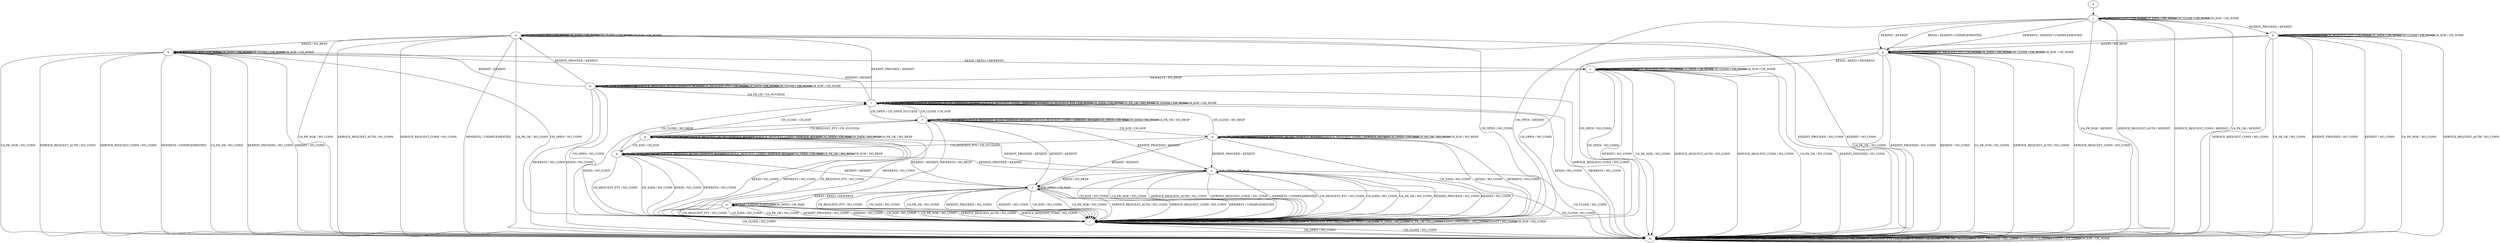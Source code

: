 digraph "" {
	graph ["Incoming time"=0.10616183280944824,
		"Outgoing time"=0.198408842086792,
		Output="{'States': 18, 'Transitions': 222, 'Filename': '../results/ssh/DropBear-DropBear-cvc4-5.dot'}",
		Reference="{'States': 18, 'Transitions': 222, 'Filename': '../subjects/ssh/DropBear.dot'}",
		Solver=cvc4,
		Updated="{'States': 18, 'Transitions': 222, 'Filename': '../subjects/ssh/DropBear.dot'}",
		"f-measure"=1.0,
		precision=1.0,
		recall=1.0
	];
	a -> a	[key=0,
		label="CH_REQUEST_PTY / CH_NONE"];
	a -> a	[key=1,
		label="CH_DATA / CH_NONE"];
	a -> a	[key=2,
		label="CH_CLOSE / CH_NONE"];
	a -> a	[key=3,
		label="CH_EOF / CH_NONE"];
	a -> i	[key=0,
		label="CH_OPEN / NO_CONN"];
	a -> k	[key=0,
		label="KEX30 / NO_RESP"];
	a -> m	[key=0,
		label="UA_PK_NOK / NO_CONN"];
	a -> m	[key=1,
		label="SERVICE_REQUEST_AUTH / NO_CONN"];
	a -> m	[key=2,
		label="SERVICE_REQUEST_CONN / NO_CONN"];
	a -> m	[key=3,
		label="NEWKEYS / UNIMPLEMENTED"];
	a -> m	[key=4,
		label="UA_PK_OK / NO_CONN"];
	a -> m	[key=5,
		label="KEXINIT_PROCEED / NO_CONN"];
	a -> m	[key=6,
		label="KEXINIT / NO_CONN"];
	b -> a	[key=0,
		label="KEXINIT_PROCEED / KEXINIT"];
	b -> b	[key=0,
		label="UA_PK_NOK / UA_FAILURE"];
	b -> b	[key=1,
		label="SERVICE_REQUEST_AUTH / SERVICE_ACCEPT"];
	b -> b	[key=2,
		label="CH_REQUEST_PTY / CH_NONE"];
	b -> b	[key=3,
		label="CH_DATA / CH_NONE"];
	b -> b	[key=4,
		label="CH_CLOSE / CH_NONE"];
	b -> b	[key=5,
		label="CH_EOF / CH_NONE"];
	b -> i	[key=0,
		label="CH_OPEN / NO_CONN"];
	b -> k	[key=0,
		label="KEXINIT / KEXINIT"];
	b -> l	[key=0,
		label="UA_PK_OK / UA_SUCCESS"];
	b -> m	[key=0,
		label="KEX30 / NO_CONN"];
	b -> m	[key=1,
		label="SERVICE_REQUEST_CONN / NO_CONN"];
	b -> m	[key=2,
		label="NEWKEYS / NO_CONN"];
	c -> b	[key=0,
		label="NEWKEYS / NO_RESP"];
	c -> c	[key=0,
		label="KEX30 / UNIMPLEMENTED"];
	c -> c	[key=1,
		label="CH_REQUEST_PTY / CH_NONE"];
	c -> c	[key=2,
		label="CH_DATA / CH_NONE"];
	c -> c	[key=3,
		label="CH_CLOSE / CH_NONE"];
	c -> c	[key=4,
		label="CH_EOF / CH_NONE"];
	c -> i	[key=0,
		label="CH_OPEN / NO_CONN"];
	c -> m	[key=0,
		label="UA_PK_NOK / NO_CONN"];
	c -> m	[key=1,
		label="SERVICE_REQUEST_AUTH / NO_CONN"];
	c -> m	[key=2,
		label="SERVICE_REQUEST_CONN / NO_CONN"];
	c -> m	[key=3,
		label="UA_PK_OK / NO_CONN"];
	c -> m	[key=4,
		label="KEXINIT_PROCEED / NO_CONN"];
	c -> m	[key=5,
		label="KEXINIT / NO_CONN"];
	d -> d	[key=0,
		label="UA_PK_NOK / NO_RESP"];
	d -> d	[key=1,
		label="SERVICE_REQUEST_AUTH / SERVICE_ACCEPT"];
	d -> d	[key=2,
		label="SERVICE_REQUEST_CONN / SERVICE_ACCEPT"];
	d -> d	[key=3,
		label="CH_OPEN / CH_MAX"];
	d -> d	[key=4,
		label="UA_PK_OK / NO_RESP"];
	d -> d	[key=5,
		label="CH_EOF / NO_RESP"];
	d -> i	[key=0,
		label="KEX30 / NO_CONN"];
	d -> i	[key=1,
		label="NEWKEYS / NO_CONN"];
	d -> i	[key=2,
		label="CH_DATA / NO_CONN"];
	d -> l	[key=0,
		label="CH_CLOSE / NO_RESP"];
	d -> o	[key=0,
		label="KEXINIT_PROCEED / KEXINIT"];
	d -> q	[key=0,
		label="CH_REQUEST_PTY / CH_SUCCESS"];
	d -> r	[key=0,
		label="KEXINIT / KEXINIT"];
	e -> j	[key=0];
	f -> d	[key=0,
		label="CH_EOF / CH_EOF"];
	f -> f	[key=0,
		label="UA_PK_NOK / NO_RESP"];
	f -> f	[key=1,
		label="SERVICE_REQUEST_AUTH / SERVICE_ACCEPT"];
	f -> f	[key=2,
		label="SERVICE_REQUEST_CONN / SERVICE_ACCEPT"];
	f -> f	[key=3,
		label="CH_OPEN / CH_MAX"];
	f -> f	[key=4,
		label="CH_DATA / NO_RESP"];
	f -> f	[key=5,
		label="UA_PK_OK / NO_RESP"];
	f -> g	[key=0,
		label="CH_REQUEST_PTY / CH_SUCCESS"];
	f -> i	[key=0,
		label="KEX30 / NO_CONN"];
	f -> i	[key=1,
		label="NEWKEYS / NO_CONN"];
	f -> l	[key=0,
		label="CH_CLOSE / CH_EOF"];
	f -> o	[key=0,
		label="KEXINIT_PROCEED / KEXINIT"];
	f -> r	[key=0,
		label="KEXINIT / KEXINIT"];
	g -> g	[key=0,
		label="UA_PK_NOK / NO_RESP"];
	g -> g	[key=1,
		label="SERVICE_REQUEST_AUTH / SERVICE_ACCEPT"];
	g -> g	[key=2,
		label="SERVICE_REQUEST_CONN / SERVICE_ACCEPT"];
	g -> g	[key=3,
		label="CH_OPEN / CH_MAX"];
	g -> g	[key=4,
		label="CH_DATA / NO_RESP"];
	g -> g	[key=5,
		label="UA_PK_OK / NO_RESP"];
	g -> i	[key=0,
		label="KEX30 / NO_CONN"];
	g -> i	[key=1,
		label="NEWKEYS / NO_CONN"];
	g -> i	[key=2,
		label="CH_REQUEST_PTY / NO_CONN"];
	g -> l	[key=0,
		label="CH_CLOSE / CH_EOF"];
	g -> o	[key=0,
		label="KEXINIT_PROCEED / KEXINIT"];
	g -> q	[key=0,
		label="CH_EOF / CH_EOF"];
	g -> r	[key=0,
		label="KEXINIT / KEXINIT"];
	h -> h	[key=0,
		label="NEWKEYS / UNIMPLEMENTED"];
	h -> h	[key=1,
		label="CH_REQUEST_PTY / CH_NONE"];
	h -> h	[key=2,
		label="CH_DATA / CH_NONE"];
	h -> h	[key=3,
		label="CH_CLOSE / CH_NONE"];
	h -> h	[key=4,
		label="CH_EOF / CH_NONE"];
	h -> i	[key=0,
		label="CH_OPEN / NO_CONN"];
	h -> m	[key=0,
		label="UA_PK_NOK / NO_CONN"];
	h -> m	[key=1,
		label="SERVICE_REQUEST_AUTH / NO_CONN"];
	h -> m	[key=2,
		label="SERVICE_REQUEST_CONN / NO_CONN"];
	h -> m	[key=3,
		label="UA_PK_OK / NO_CONN"];
	h -> m	[key=4,
		label="KEXINIT_PROCEED / NO_CONN"];
	h -> m	[key=5,
		label="KEXINIT / NO_CONN"];
	h -> p	[key=0,
		label="KEX30 / NO_RESP"];
	i -> i	[key=0,
		label="UA_PK_NOK / NO_CONN"];
	i -> i	[key=1,
		label="KEX30 / NO_CONN"];
	i -> i	[key=2,
		label="SERVICE_REQUEST_AUTH / NO_CONN"];
	i -> i	[key=3,
		label="SERVICE_REQUEST_CONN / NO_CONN"];
	i -> i	[key=4,
		label="NEWKEYS / NO_CONN"];
	i -> i	[key=5,
		label="CH_REQUEST_PTY / NO_CONN"];
	i -> i	[key=6,
		label="CH_OPEN / CH_MAX"];
	i -> i	[key=7,
		label="CH_DATA / NO_CONN"];
	i -> i	[key=8,
		label="UA_PK_OK / NO_CONN"];
	i -> i	[key=9,
		label="KEXINIT_PROCEED / NO_CONN"];
	i -> i	[key=10,
		label="KEXINIT / NO_CONN"];
	i -> i	[key=11,
		label="CH_EOF / NO_CONN"];
	i -> m	[key=0,
		label="CH_CLOSE / NO_CONN"];
	j -> h	[key=0,
		label="KEXINIT_PROCEED / KEXINIT"];
	j -> i	[key=0,
		label="CH_OPEN / KEXINIT"];
	j -> j	[key=0,
		label="CH_REQUEST_PTY / CH_NONE"];
	j -> j	[key=1,
		label="CH_DATA / CH_NONE"];
	j -> j	[key=2,
		label="CH_CLOSE / CH_NONE"];
	j -> j	[key=3,
		label="CH_EOF / CH_NONE"];
	j -> m	[key=0,
		label="UA_PK_NOK / KEXINIT"];
	j -> m	[key=1,
		label="SERVICE_REQUEST_AUTH / KEXINIT"];
	j -> m	[key=2,
		label="SERVICE_REQUEST_CONN / KEXINIT"];
	j -> m	[key=3,
		label="UA_PK_OK / KEXINIT"];
	j -> p	[key=0,
		label="KEX30 / KEXINIT+UNIMPLEMENTED"];
	j -> p	[key=1,
		label="NEWKEYS / KEXINIT+UNIMPLEMENTED"];
	j -> p	[key=2,
		label="KEXINIT / KEXINIT"];
	k -> c	[key=0,
		label="KEX30 / KEX31+NEWKEYS"];
	k -> i	[key=0,
		label="CH_OPEN / NO_CONN"];
	k -> k	[key=0,
		label="CH_REQUEST_PTY / CH_NONE"];
	k -> k	[key=1,
		label="CH_DATA / CH_NONE"];
	k -> k	[key=2,
		label="CH_CLOSE / CH_NONE"];
	k -> k	[key=3,
		label="CH_EOF / CH_NONE"];
	k -> m	[key=0,
		label="UA_PK_NOK / NO_CONN"];
	k -> m	[key=1,
		label="SERVICE_REQUEST_AUTH / NO_CONN"];
	k -> m	[key=2,
		label="SERVICE_REQUEST_CONN / NO_CONN"];
	k -> m	[key=3,
		label="NEWKEYS / UNIMPLEMENTED"];
	k -> m	[key=4,
		label="UA_PK_OK / NO_CONN"];
	k -> m	[key=5,
		label="KEXINIT_PROCEED / NO_CONN"];
	k -> m	[key=6,
		label="KEXINIT / NO_CONN"];
	l -> a	[key=0,
		label="KEXINIT_PROCEED / KEXINIT"];
	l -> f	[key=0,
		label="CH_OPEN / CH_OPEN_SUCCESS"];
	l -> k	[key=0,
		label="KEXINIT / KEXINIT"];
	l -> l	[key=0,
		label="UA_PK_NOK / NO_RESP"];
	l -> l	[key=1,
		label="SERVICE_REQUEST_AUTH / SERVICE_ACCEPT"];
	l -> l	[key=2,
		label="SERVICE_REQUEST_CONN / SERVICE_ACCEPT"];
	l -> l	[key=3,
		label="CH_REQUEST_PTY / CH_NONE"];
	l -> l	[key=4,
		label="CH_DATA / CH_NONE"];
	l -> l	[key=5,
		label="UA_PK_OK / NO_RESP"];
	l -> l	[key=6,
		label="CH_CLOSE / CH_NONE"];
	l -> l	[key=7,
		label="CH_EOF / CH_NONE"];
	l -> m	[key=0,
		label="KEX30 / NO_CONN"];
	l -> m	[key=1,
		label="NEWKEYS / NO_CONN"];
	m -> i	[key=0,
		label="CH_OPEN / NO_CONN"];
	m -> m	[key=0,
		label="UA_PK_NOK / NO_CONN"];
	m -> m	[key=1,
		label="KEX30 / NO_CONN"];
	m -> m	[key=2,
		label="SERVICE_REQUEST_AUTH / NO_CONN"];
	m -> m	[key=3,
		label="SERVICE_REQUEST_CONN / NO_CONN"];
	m -> m	[key=4,
		label="NEWKEYS / NO_CONN"];
	m -> m	[key=5,
		label="CH_REQUEST_PTY / CH_NONE"];
	m -> m	[key=6,
		label="CH_DATA / CH_NONE"];
	m -> m	[key=7,
		label="UA_PK_OK / NO_CONN"];
	m -> m	[key=8,
		label="KEXINIT_PROCEED / NO_CONN"];
	m -> m	[key=9,
		label="CH_CLOSE / CH_NONE"];
	m -> m	[key=10,
		label="KEXINIT / NO_CONN"];
	m -> m	[key=11,
		label="CH_EOF / CH_NONE"];
	n -> f	[key=0,
		label="NEWKEYS / NO_RESP"];
	n -> i	[key=0,
		label="UA_PK_NOK / NO_CONN"];
	n -> i	[key=1,
		label="SERVICE_REQUEST_AUTH / NO_CONN"];
	n -> i	[key=2,
		label="SERVICE_REQUEST_CONN / NO_CONN"];
	n -> i	[key=3,
		label="CH_REQUEST_PTY / NO_CONN"];
	n -> i	[key=4,
		label="CH_DATA / NO_CONN"];
	n -> i	[key=5,
		label="UA_PK_OK / NO_CONN"];
	n -> i	[key=6,
		label="KEXINIT_PROCEED / NO_CONN"];
	n -> i	[key=7,
		label="KEXINIT / NO_CONN"];
	n -> i	[key=8,
		label="CH_EOF / NO_CONN"];
	n -> m	[key=0,
		label="CH_CLOSE / NO_CONN"];
	n -> n	[key=0,
		label="KEX30 / UNIMPLEMENTED"];
	n -> n	[key=1,
		label="CH_OPEN / CH_MAX"];
	o -> i	[key=0,
		label="UA_PK_NOK / NO_CONN"];
	o -> i	[key=1,
		label="SERVICE_REQUEST_AUTH / NO_CONN"];
	o -> i	[key=2,
		label="SERVICE_REQUEST_CONN / NO_CONN"];
	o -> i	[key=3,
		label="NEWKEYS / UNIMPLEMENTED"];
	o -> i	[key=4,
		label="CH_REQUEST_PTY / NO_CONN"];
	o -> i	[key=5,
		label="CH_DATA / NO_CONN"];
	o -> i	[key=6,
		label="UA_PK_OK / NO_CONN"];
	o -> i	[key=7,
		label="KEXINIT_PROCEED / NO_CONN"];
	o -> i	[key=8,
		label="KEXINIT / NO_CONN"];
	o -> i	[key=9,
		label="CH_EOF / NO_CONN"];
	o -> m	[key=0,
		label="CH_CLOSE / NO_CONN"];
	o -> o	[key=0,
		label="CH_OPEN / CH_MAX"];
	o -> r	[key=0,
		label="KEX30 / NO_RESP"];
	p -> c	[key=0,
		label="KEX30 / KEX31+NEWKEYS"];
	p -> i	[key=0,
		label="CH_OPEN / NO_CONN"];
	p -> m	[key=0,
		label="UA_PK_NOK / NO_CONN"];
	p -> m	[key=1,
		label="SERVICE_REQUEST_AUTH / NO_CONN"];
	p -> m	[key=2,
		label="SERVICE_REQUEST_CONN / NO_CONN"];
	p -> m	[key=3,
		label="UA_PK_OK / NO_CONN"];
	p -> m	[key=4,
		label="KEXINIT_PROCEED / NO_CONN"];
	p -> m	[key=5,
		label="KEXINIT / NO_CONN"];
	p -> p	[key=0,
		label="NEWKEYS / UNIMPLEMENTED"];
	p -> p	[key=1,
		label="CH_REQUEST_PTY / CH_NONE"];
	p -> p	[key=2,
		label="CH_DATA / CH_NONE"];
	p -> p	[key=3,
		label="CH_CLOSE / CH_NONE"];
	p -> p	[key=4,
		label="CH_EOF / CH_NONE"];
	q -> i	[key=0,
		label="KEX30 / NO_CONN"];
	q -> i	[key=1,
		label="NEWKEYS / NO_CONN"];
	q -> i	[key=2,
		label="CH_REQUEST_PTY / NO_CONN"];
	q -> i	[key=3,
		label="CH_DATA / NO_CONN"];
	q -> l	[key=0,
		label="CH_CLOSE / NO_RESP"];
	q -> o	[key=0,
		label="KEXINIT_PROCEED / KEXINIT"];
	q -> q	[key=0,
		label="UA_PK_NOK / NO_RESP"];
	q -> q	[key=1,
		label="SERVICE_REQUEST_AUTH / SERVICE_ACCEPT"];
	q -> q	[key=2,
		label="SERVICE_REQUEST_CONN / SERVICE_ACCEPT"];
	q -> q	[key=3,
		label="CH_OPEN / CH_MAX"];
	q -> q	[key=4,
		label="UA_PK_OK / NO_RESP"];
	q -> q	[key=5,
		label="CH_EOF / NO_RESP"];
	q -> r	[key=0,
		label="KEXINIT / KEXINIT"];
	r -> i	[key=0,
		label="UA_PK_NOK / NO_CONN"];
	r -> i	[key=1,
		label="SERVICE_REQUEST_AUTH / NO_CONN"];
	r -> i	[key=2,
		label="SERVICE_REQUEST_CONN / NO_CONN"];
	r -> i	[key=3,
		label="NEWKEYS / UNIMPLEMENTED"];
	r -> i	[key=4,
		label="CH_REQUEST_PTY / NO_CONN"];
	r -> i	[key=5,
		label="CH_DATA / NO_CONN"];
	r -> i	[key=6,
		label="UA_PK_OK / NO_CONN"];
	r -> i	[key=7,
		label="KEXINIT_PROCEED / NO_CONN"];
	r -> i	[key=8,
		label="KEXINIT / NO_CONN"];
	r -> i	[key=9,
		label="CH_EOF / NO_CONN"];
	r -> m	[key=0,
		label="CH_CLOSE / NO_CONN"];
	r -> n	[key=0,
		label="KEX30 / KEX31+NEWKEYS"];
	r -> r	[key=0,
		label="CH_OPEN / CH_MAX"];
}
